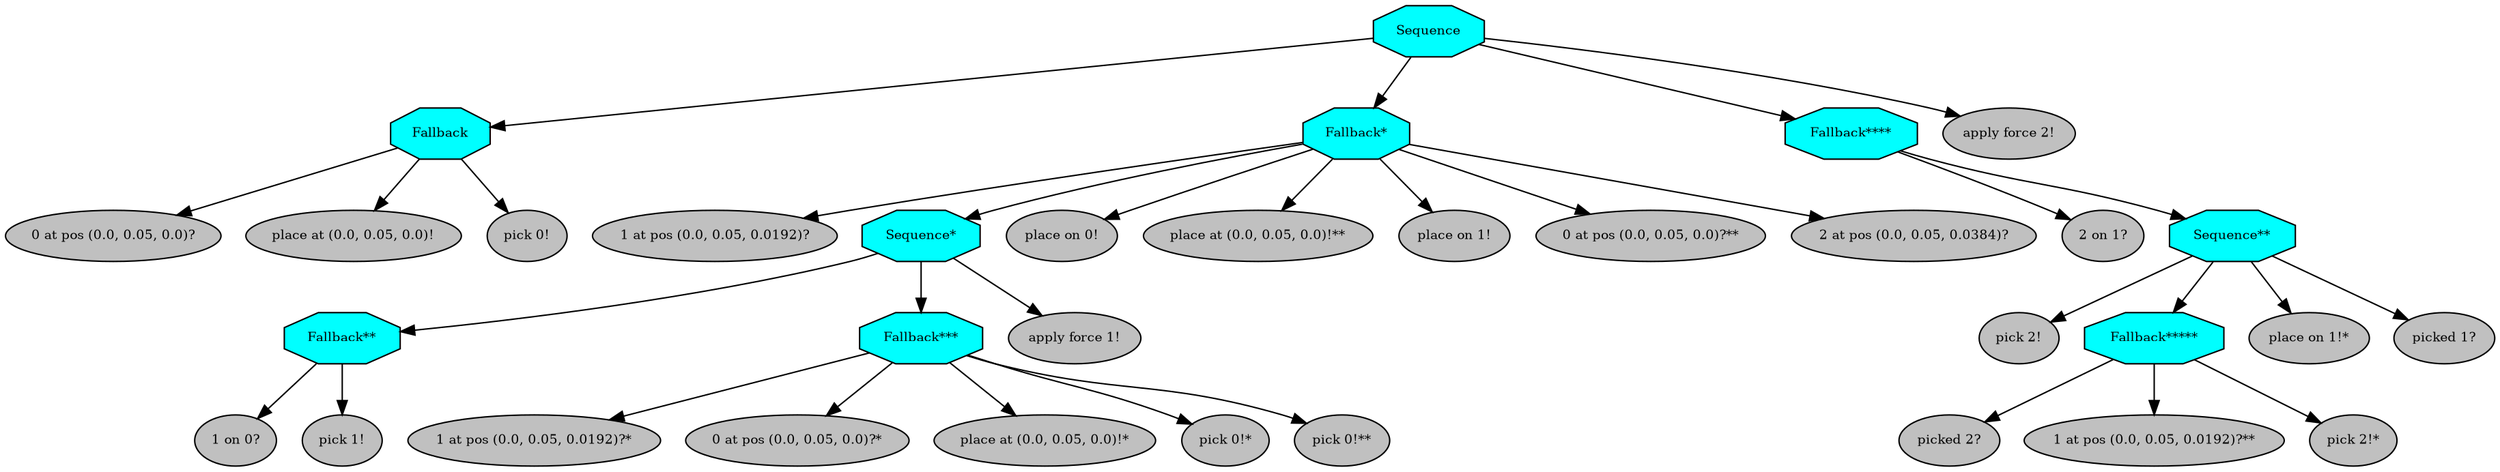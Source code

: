 digraph pastafarianism {
ordering=out;
graph [fontname="times-roman"];
node [fontname="times-roman"];
edge [fontname="times-roman"];
Sequence [fillcolor=cyan, fontcolor=black, fontsize=9, label=Sequence, shape=octagon, style=filled];
Fallback [fillcolor=cyan, fontcolor=black, fontsize=9, label=Fallback, shape=octagon, style=filled];
Sequence -> Fallback;
"0 at pos (0.0, 0.05, 0.0)?" [fillcolor=gray, fontcolor=black, fontsize=9, label="0 at pos (0.0, 0.05, 0.0)?", shape=ellipse, style=filled];
Fallback -> "0 at pos (0.0, 0.05, 0.0)?";
"place at (0.0, 0.05, 0.0)!" [fillcolor=gray, fontcolor=black, fontsize=9, label="place at (0.0, 0.05, 0.0)!", shape=ellipse, style=filled];
Fallback -> "place at (0.0, 0.05, 0.0)!";
"pick 0!" [fillcolor=gray, fontcolor=black, fontsize=9, label="pick 0!", shape=ellipse, style=filled];
Fallback -> "pick 0!";
"Fallback*" [fillcolor=cyan, fontcolor=black, fontsize=9, label="Fallback*", shape=octagon, style=filled];
Sequence -> "Fallback*";
"1 at pos (0.0, 0.05, 0.0192)?" [fillcolor=gray, fontcolor=black, fontsize=9, label="1 at pos (0.0, 0.05, 0.0192)?", shape=ellipse, style=filled];
"Fallback*" -> "1 at pos (0.0, 0.05, 0.0192)?";
"Sequence*" [fillcolor=cyan, fontcolor=black, fontsize=9, label="Sequence*", shape=octagon, style=filled];
"Fallback*" -> "Sequence*";
"Fallback**" [fillcolor=cyan, fontcolor=black, fontsize=9, label="Fallback**", shape=octagon, style=filled];
"Sequence*" -> "Fallback**";
"1 on 0?" [fillcolor=gray, fontcolor=black, fontsize=9, label="1 on 0?", shape=ellipse, style=filled];
"Fallback**" -> "1 on 0?";
"pick 1!" [fillcolor=gray, fontcolor=black, fontsize=9, label="pick 1!", shape=ellipse, style=filled];
"Fallback**" -> "pick 1!";
"Fallback***" [fillcolor=cyan, fontcolor=black, fontsize=9, label="Fallback***", shape=octagon, style=filled];
"Sequence*" -> "Fallback***";
"1 at pos (0.0, 0.05, 0.0192)?*" [fillcolor=gray, fontcolor=black, fontsize=9, label="1 at pos (0.0, 0.05, 0.0192)?*", shape=ellipse, style=filled];
"Fallback***" -> "1 at pos (0.0, 0.05, 0.0192)?*";
"0 at pos (0.0, 0.05, 0.0)?*" [fillcolor=gray, fontcolor=black, fontsize=9, label="0 at pos (0.0, 0.05, 0.0)?*", shape=ellipse, style=filled];
"Fallback***" -> "0 at pos (0.0, 0.05, 0.0)?*";
"place at (0.0, 0.05, 0.0)!*" [fillcolor=gray, fontcolor=black, fontsize=9, label="place at (0.0, 0.05, 0.0)!*", shape=ellipse, style=filled];
"Fallback***" -> "place at (0.0, 0.05, 0.0)!*";
"pick 0!*" [fillcolor=gray, fontcolor=black, fontsize=9, label="pick 0!*", shape=ellipse, style=filled];
"Fallback***" -> "pick 0!*";
"pick 0!**" [fillcolor=gray, fontcolor=black, fontsize=9, label="pick 0!**", shape=ellipse, style=filled];
"Fallback***" -> "pick 0!**";
"apply force 1!" [fillcolor=gray, fontcolor=black, fontsize=9, label="apply force 1!", shape=ellipse, style=filled];
"Sequence*" -> "apply force 1!";
"place on 0!" [fillcolor=gray, fontcolor=black, fontsize=9, label="place on 0!", shape=ellipse, style=filled];
"Fallback*" -> "place on 0!";
"place at (0.0, 0.05, 0.0)!**" [fillcolor=gray, fontcolor=black, fontsize=9, label="place at (0.0, 0.05, 0.0)!**", shape=ellipse, style=filled];
"Fallback*" -> "place at (0.0, 0.05, 0.0)!**";
"place on 1!" [fillcolor=gray, fontcolor=black, fontsize=9, label="place on 1!", shape=ellipse, style=filled];
"Fallback*" -> "place on 1!";
"0 at pos (0.0, 0.05, 0.0)?**" [fillcolor=gray, fontcolor=black, fontsize=9, label="0 at pos (0.0, 0.05, 0.0)?**", shape=ellipse, style=filled];
"Fallback*" -> "0 at pos (0.0, 0.05, 0.0)?**";
"2 at pos (0.0, 0.05, 0.0384)?" [fillcolor=gray, fontcolor=black, fontsize=9, label="2 at pos (0.0, 0.05, 0.0384)?", shape=ellipse, style=filled];
"Fallback*" -> "2 at pos (0.0, 0.05, 0.0384)?";
"Fallback****" [fillcolor=cyan, fontcolor=black, fontsize=9, label="Fallback****", shape=octagon, style=filled];
Sequence -> "Fallback****";
"2 on 1?" [fillcolor=gray, fontcolor=black, fontsize=9, label="2 on 1?", shape=ellipse, style=filled];
"Fallback****" -> "2 on 1?";
"Sequence**" [fillcolor=cyan, fontcolor=black, fontsize=9, label="Sequence**", shape=octagon, style=filled];
"Fallback****" -> "Sequence**";
"pick 2!" [fillcolor=gray, fontcolor=black, fontsize=9, label="pick 2!", shape=ellipse, style=filled];
"Sequence**" -> "pick 2!";
"Fallback*****" [fillcolor=cyan, fontcolor=black, fontsize=9, label="Fallback*****", shape=octagon, style=filled];
"Sequence**" -> "Fallback*****";
"picked 2?" [fillcolor=gray, fontcolor=black, fontsize=9, label="picked 2?", shape=ellipse, style=filled];
"Fallback*****" -> "picked 2?";
"1 at pos (0.0, 0.05, 0.0192)?**" [fillcolor=gray, fontcolor=black, fontsize=9, label="1 at pos (0.0, 0.05, 0.0192)?**", shape=ellipse, style=filled];
"Fallback*****" -> "1 at pos (0.0, 0.05, 0.0192)?**";
"pick 2!*" [fillcolor=gray, fontcolor=black, fontsize=9, label="pick 2!*", shape=ellipse, style=filled];
"Fallback*****" -> "pick 2!*";
"place on 1!*" [fillcolor=gray, fontcolor=black, fontsize=9, label="place on 1!*", shape=ellipse, style=filled];
"Sequence**" -> "place on 1!*";
"picked 1?" [fillcolor=gray, fontcolor=black, fontsize=9, label="picked 1?", shape=ellipse, style=filled];
"Sequence**" -> "picked 1?";
"apply force 2!" [fillcolor=gray, fontcolor=black, fontsize=9, label="apply force 2!", shape=ellipse, style=filled];
Sequence -> "apply force 2!";
}
